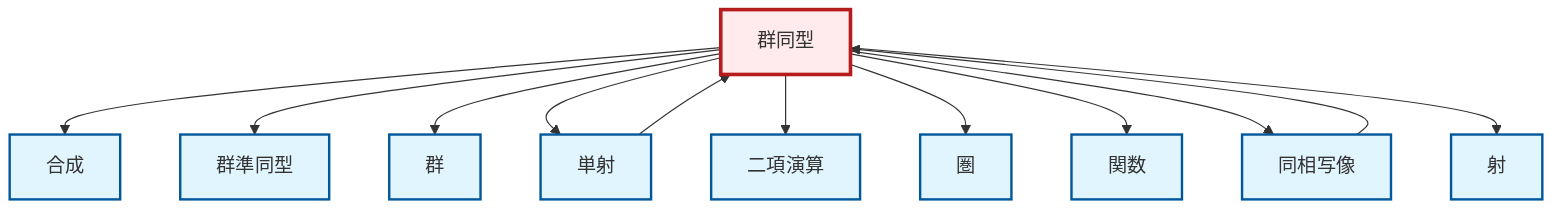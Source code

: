 graph TD
    classDef definition fill:#e1f5fe,stroke:#01579b,stroke-width:2px
    classDef theorem fill:#f3e5f5,stroke:#4a148c,stroke-width:2px
    classDef axiom fill:#fff3e0,stroke:#e65100,stroke-width:2px
    classDef example fill:#e8f5e9,stroke:#1b5e20,stroke-width:2px
    classDef current fill:#ffebee,stroke:#b71c1c,stroke-width:3px
    def-category["圏"]:::definition
    def-isomorphism["群同型"]:::definition
    def-homeomorphism["同相写像"]:::definition
    def-monomorphism["単射"]:::definition
    def-morphism["射"]:::definition
    def-composition["合成"]:::definition
    def-homomorphism["群準同型"]:::definition
    def-binary-operation["二項演算"]:::definition
    def-function["関数"]:::definition
    def-group["群"]:::definition
    def-isomorphism --> def-composition
    def-isomorphism --> def-homomorphism
    def-isomorphism --> def-group
    def-isomorphism --> def-monomorphism
    def-isomorphism --> def-binary-operation
    def-isomorphism --> def-category
    def-isomorphism --> def-function
    def-homeomorphism --> def-isomorphism
    def-monomorphism --> def-isomorphism
    def-isomorphism --> def-homeomorphism
    def-isomorphism --> def-morphism
    class def-isomorphism current